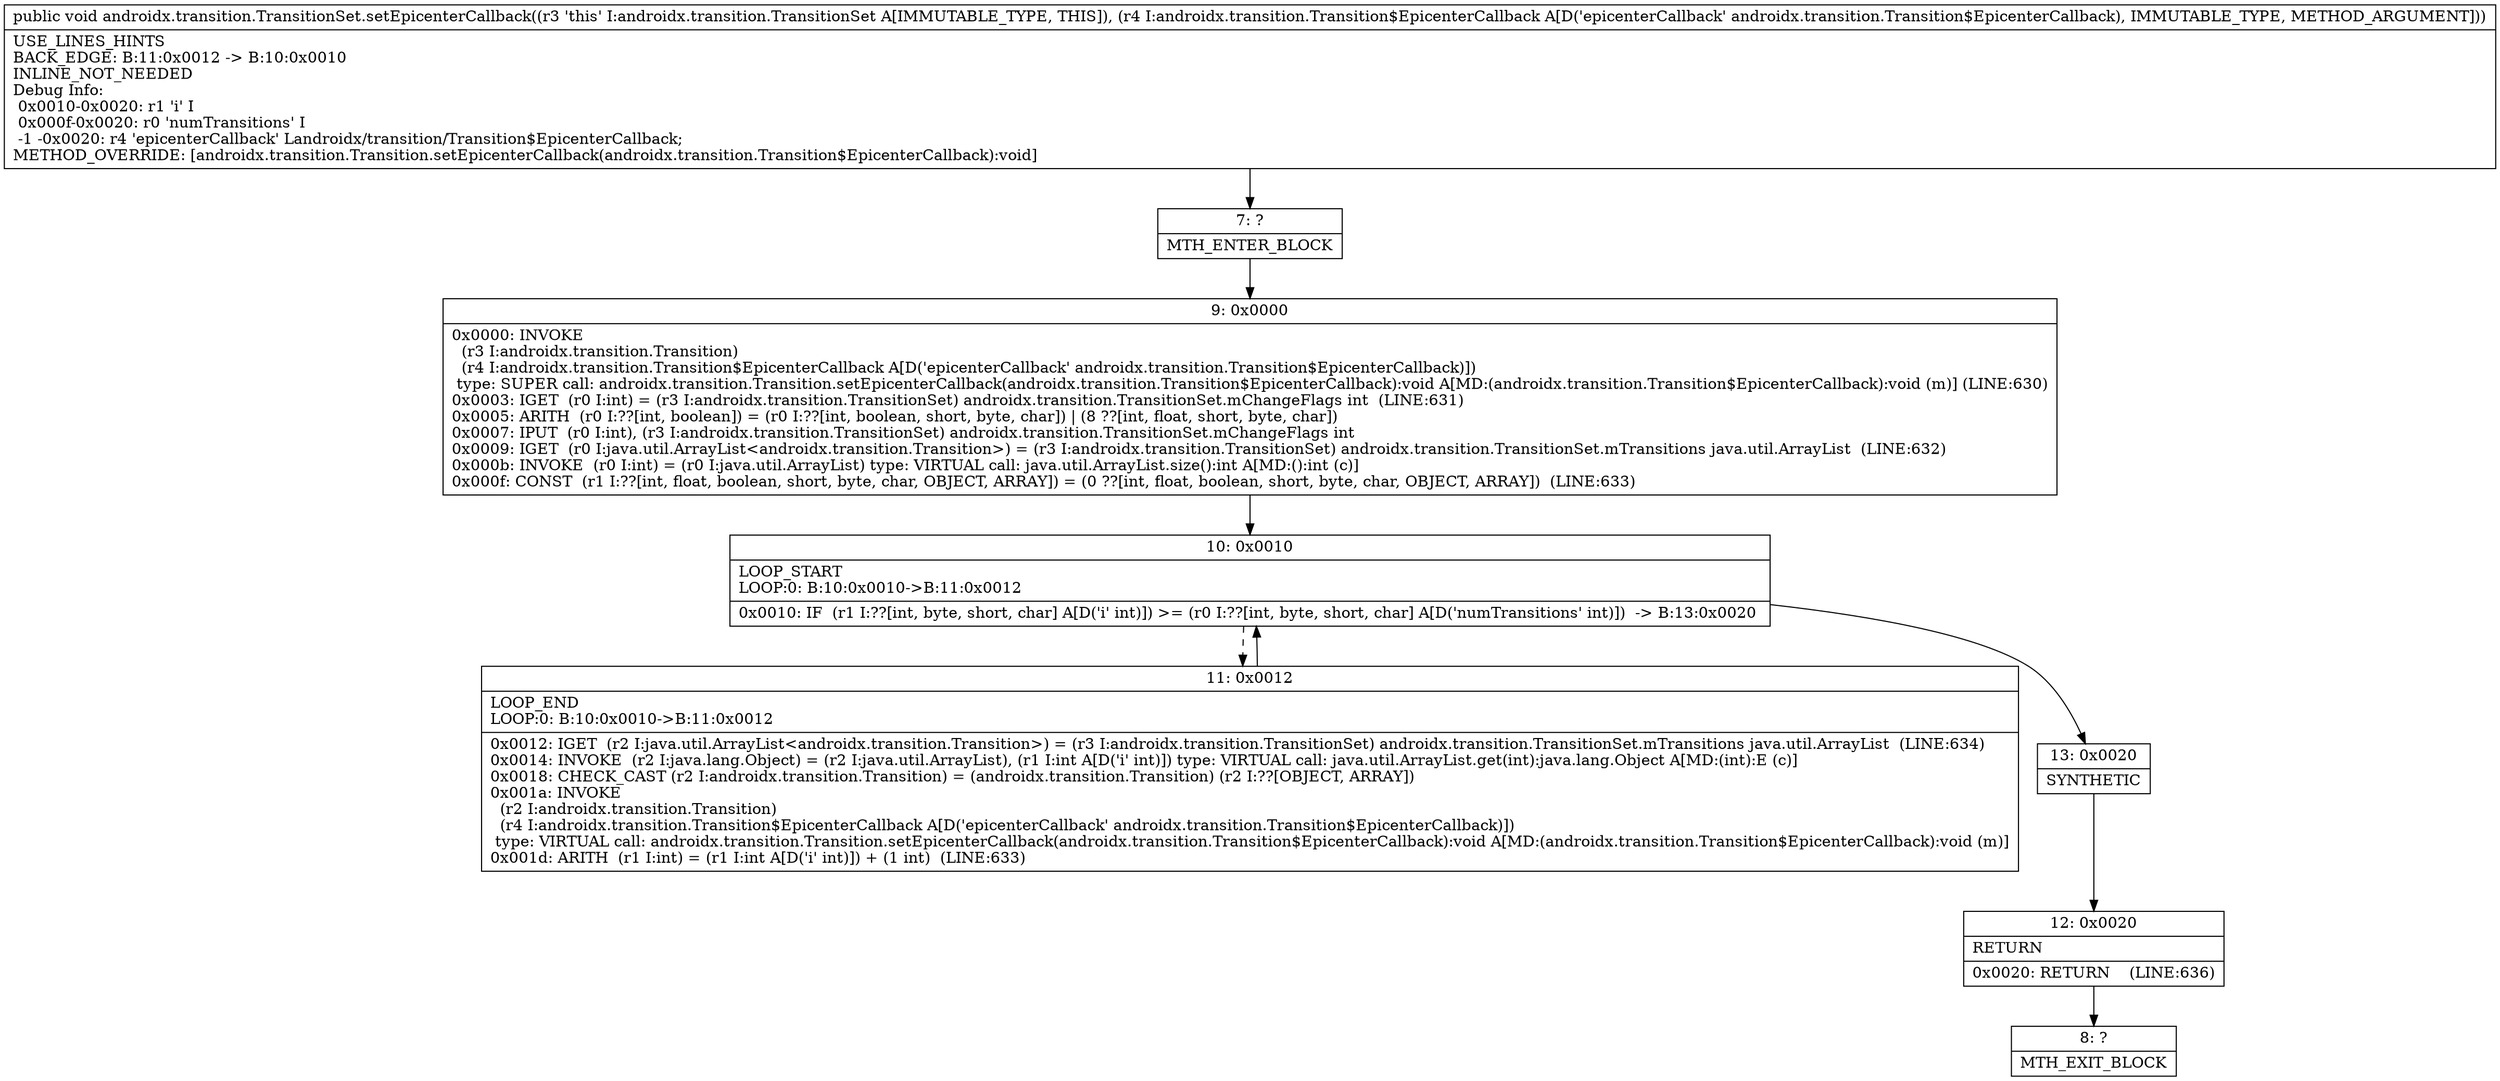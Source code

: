 digraph "CFG forandroidx.transition.TransitionSet.setEpicenterCallback(Landroidx\/transition\/Transition$EpicenterCallback;)V" {
Node_7 [shape=record,label="{7\:\ ?|MTH_ENTER_BLOCK\l}"];
Node_9 [shape=record,label="{9\:\ 0x0000|0x0000: INVOKE  \l  (r3 I:androidx.transition.Transition)\l  (r4 I:androidx.transition.Transition$EpicenterCallback A[D('epicenterCallback' androidx.transition.Transition$EpicenterCallback)])\l type: SUPER call: androidx.transition.Transition.setEpicenterCallback(androidx.transition.Transition$EpicenterCallback):void A[MD:(androidx.transition.Transition$EpicenterCallback):void (m)] (LINE:630)\l0x0003: IGET  (r0 I:int) = (r3 I:androidx.transition.TransitionSet) androidx.transition.TransitionSet.mChangeFlags int  (LINE:631)\l0x0005: ARITH  (r0 I:??[int, boolean]) = (r0 I:??[int, boolean, short, byte, char]) \| (8 ??[int, float, short, byte, char]) \l0x0007: IPUT  (r0 I:int), (r3 I:androidx.transition.TransitionSet) androidx.transition.TransitionSet.mChangeFlags int \l0x0009: IGET  (r0 I:java.util.ArrayList\<androidx.transition.Transition\>) = (r3 I:androidx.transition.TransitionSet) androidx.transition.TransitionSet.mTransitions java.util.ArrayList  (LINE:632)\l0x000b: INVOKE  (r0 I:int) = (r0 I:java.util.ArrayList) type: VIRTUAL call: java.util.ArrayList.size():int A[MD:():int (c)]\l0x000f: CONST  (r1 I:??[int, float, boolean, short, byte, char, OBJECT, ARRAY]) = (0 ??[int, float, boolean, short, byte, char, OBJECT, ARRAY])  (LINE:633)\l}"];
Node_10 [shape=record,label="{10\:\ 0x0010|LOOP_START\lLOOP:0: B:10:0x0010\-\>B:11:0x0012\l|0x0010: IF  (r1 I:??[int, byte, short, char] A[D('i' int)]) \>= (r0 I:??[int, byte, short, char] A[D('numTransitions' int)])  \-\> B:13:0x0020 \l}"];
Node_11 [shape=record,label="{11\:\ 0x0012|LOOP_END\lLOOP:0: B:10:0x0010\-\>B:11:0x0012\l|0x0012: IGET  (r2 I:java.util.ArrayList\<androidx.transition.Transition\>) = (r3 I:androidx.transition.TransitionSet) androidx.transition.TransitionSet.mTransitions java.util.ArrayList  (LINE:634)\l0x0014: INVOKE  (r2 I:java.lang.Object) = (r2 I:java.util.ArrayList), (r1 I:int A[D('i' int)]) type: VIRTUAL call: java.util.ArrayList.get(int):java.lang.Object A[MD:(int):E (c)]\l0x0018: CHECK_CAST (r2 I:androidx.transition.Transition) = (androidx.transition.Transition) (r2 I:??[OBJECT, ARRAY]) \l0x001a: INVOKE  \l  (r2 I:androidx.transition.Transition)\l  (r4 I:androidx.transition.Transition$EpicenterCallback A[D('epicenterCallback' androidx.transition.Transition$EpicenterCallback)])\l type: VIRTUAL call: androidx.transition.Transition.setEpicenterCallback(androidx.transition.Transition$EpicenterCallback):void A[MD:(androidx.transition.Transition$EpicenterCallback):void (m)]\l0x001d: ARITH  (r1 I:int) = (r1 I:int A[D('i' int)]) + (1 int)  (LINE:633)\l}"];
Node_13 [shape=record,label="{13\:\ 0x0020|SYNTHETIC\l}"];
Node_12 [shape=record,label="{12\:\ 0x0020|RETURN\l|0x0020: RETURN    (LINE:636)\l}"];
Node_8 [shape=record,label="{8\:\ ?|MTH_EXIT_BLOCK\l}"];
MethodNode[shape=record,label="{public void androidx.transition.TransitionSet.setEpicenterCallback((r3 'this' I:androidx.transition.TransitionSet A[IMMUTABLE_TYPE, THIS]), (r4 I:androidx.transition.Transition$EpicenterCallback A[D('epicenterCallback' androidx.transition.Transition$EpicenterCallback), IMMUTABLE_TYPE, METHOD_ARGUMENT]))  | USE_LINES_HINTS\lBACK_EDGE: B:11:0x0012 \-\> B:10:0x0010\lINLINE_NOT_NEEDED\lDebug Info:\l  0x0010\-0x0020: r1 'i' I\l  0x000f\-0x0020: r0 'numTransitions' I\l  \-1 \-0x0020: r4 'epicenterCallback' Landroidx\/transition\/Transition$EpicenterCallback;\lMETHOD_OVERRIDE: [androidx.transition.Transition.setEpicenterCallback(androidx.transition.Transition$EpicenterCallback):void]\l}"];
MethodNode -> Node_7;Node_7 -> Node_9;
Node_9 -> Node_10;
Node_10 -> Node_11[style=dashed];
Node_10 -> Node_13;
Node_11 -> Node_10;
Node_13 -> Node_12;
Node_12 -> Node_8;
}

